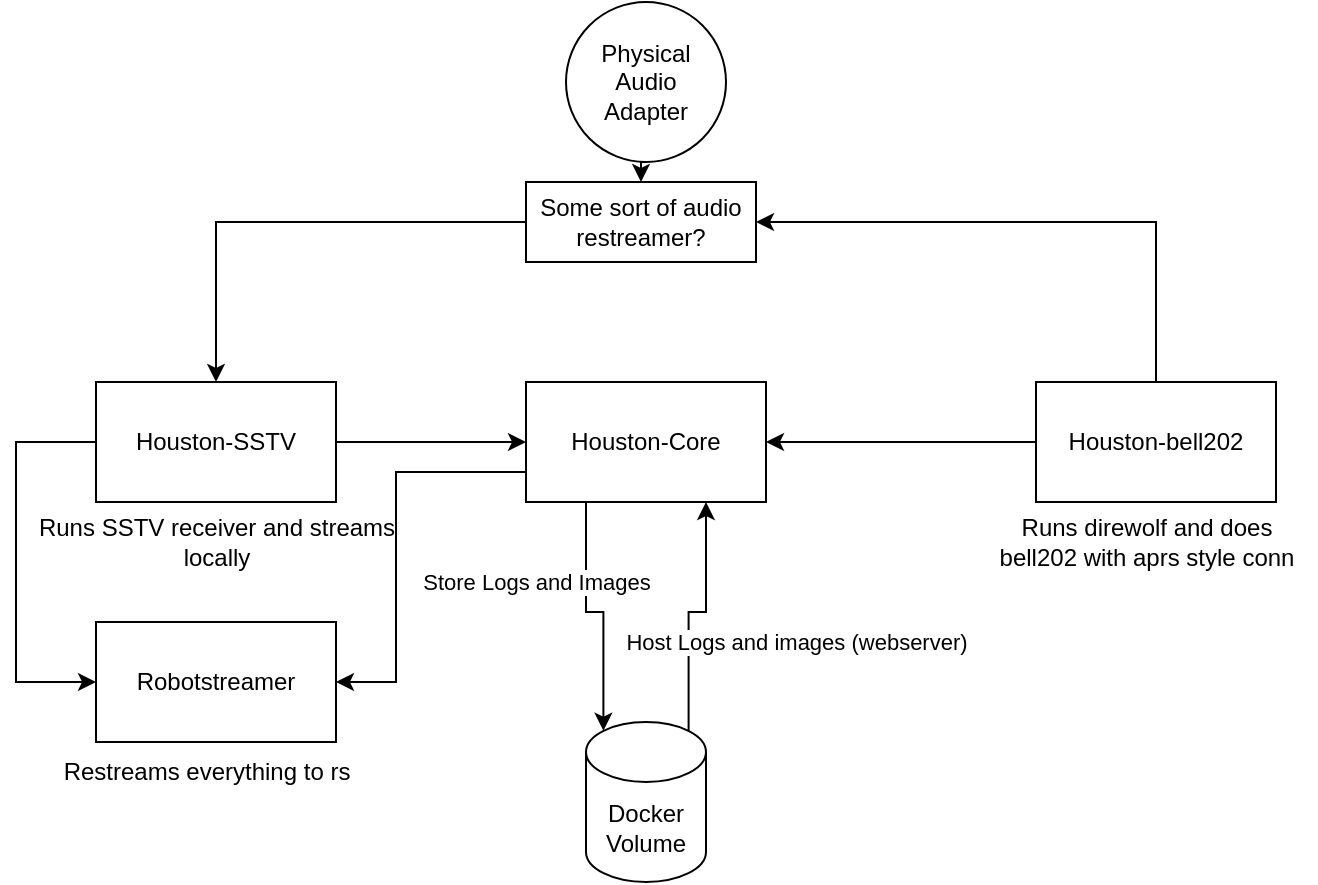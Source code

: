 <?xml version="1.0" encoding="UTF-8"?>
<mxfile version="20.2.7" type="device">
  <diagram id="ZUCljjVQ4_z3qXZLYxh9" name="Page-1">
    <mxGraphModel dx="1422" dy="684" grid="1" gridSize="10" guides="1" tooltips="1" connect="1" arrows="1" fold="1" page="1" pageScale="1" pageWidth="850" pageHeight="1100" math="0" shadow="0">
      <root>
        <mxCell id="0" />
        <mxCell id="1" parent="0" />
        <mxCell id="SkQDuvA7Z922PXuxOzho-3" value="&lt;div&gt;Store Logs and Images&lt;/div&gt;" style="edgeStyle=orthogonalEdgeStyle;rounded=0;orthogonalLoop=1;jettySize=auto;html=1;exitX=0.25;exitY=1;exitDx=0;exitDy=0;entryX=0.145;entryY=0;entryDx=0;entryDy=4.35;entryPerimeter=0;" parent="1" source="SkQDuvA7Z922PXuxOzho-1" target="SkQDuvA7Z922PXuxOzho-2" edge="1">
          <mxGeometry x="-0.35" y="-25" relative="1" as="geometry">
            <mxPoint as="offset" />
          </mxGeometry>
        </mxCell>
        <mxCell id="SkQDuvA7Z922PXuxOzho-20" style="edgeStyle=orthogonalEdgeStyle;rounded=0;orthogonalLoop=1;jettySize=auto;html=1;exitX=0;exitY=0.75;exitDx=0;exitDy=0;entryX=1;entryY=0.5;entryDx=0;entryDy=0;" parent="1" source="SkQDuvA7Z922PXuxOzho-1" target="SkQDuvA7Z922PXuxOzho-17" edge="1">
          <mxGeometry relative="1" as="geometry">
            <Array as="points">
              <mxPoint x="300" y="245" />
              <mxPoint x="300" y="350" />
            </Array>
          </mxGeometry>
        </mxCell>
        <mxCell id="SkQDuvA7Z922PXuxOzho-1" value="&lt;div&gt;Houston-Core&lt;/div&gt;" style="rounded=0;whiteSpace=wrap;html=1;" parent="1" vertex="1">
          <mxGeometry x="365" y="200" width="120" height="60" as="geometry" />
        </mxCell>
        <mxCell id="SkQDuvA7Z922PXuxOzho-4" value="&lt;div&gt;Host Logs and images (webserver)&lt;/div&gt;" style="edgeStyle=orthogonalEdgeStyle;rounded=0;orthogonalLoop=1;jettySize=auto;html=1;exitX=0.855;exitY=0;exitDx=0;exitDy=4.35;exitPerimeter=0;entryX=0.75;entryY=1;entryDx=0;entryDy=0;" parent="1" source="SkQDuvA7Z922PXuxOzho-2" target="SkQDuvA7Z922PXuxOzho-1" edge="1">
          <mxGeometry x="0.106" y="-47" relative="1" as="geometry">
            <mxPoint x="-2" y="15" as="offset" />
          </mxGeometry>
        </mxCell>
        <mxCell id="SkQDuvA7Z922PXuxOzho-2" value="Docker Volume" style="shape=cylinder3;whiteSpace=wrap;html=1;boundedLbl=1;backgroundOutline=1;size=15;" parent="1" vertex="1">
          <mxGeometry x="395" y="370" width="60" height="80" as="geometry" />
        </mxCell>
        <mxCell id="SkQDuvA7Z922PXuxOzho-15" style="edgeStyle=orthogonalEdgeStyle;rounded=0;orthogonalLoop=1;jettySize=auto;html=1;exitX=1;exitY=0.5;exitDx=0;exitDy=0;entryX=0;entryY=0.5;entryDx=0;entryDy=0;" parent="1" source="SkQDuvA7Z922PXuxOzho-5" target="SkQDuvA7Z922PXuxOzho-1" edge="1">
          <mxGeometry relative="1" as="geometry" />
        </mxCell>
        <mxCell id="SkQDuvA7Z922PXuxOzho-19" style="edgeStyle=orthogonalEdgeStyle;rounded=0;orthogonalLoop=1;jettySize=auto;html=1;exitX=0;exitY=0.5;exitDx=0;exitDy=0;entryX=0;entryY=0.5;entryDx=0;entryDy=0;" parent="1" source="SkQDuvA7Z922PXuxOzho-5" target="SkQDuvA7Z922PXuxOzho-17" edge="1">
          <mxGeometry relative="1" as="geometry">
            <Array as="points">
              <mxPoint x="110" y="230" />
              <mxPoint x="110" y="350" />
            </Array>
          </mxGeometry>
        </mxCell>
        <mxCell id="SkQDuvA7Z922PXuxOzho-5" value="&lt;div&gt;Houston-SSTV&lt;/div&gt;" style="rounded=0;whiteSpace=wrap;html=1;" parent="1" vertex="1">
          <mxGeometry x="150" y="200" width="120" height="60" as="geometry" />
        </mxCell>
        <mxCell id="SkQDuvA7Z922PXuxOzho-6" value="Runs SSTV receiver and streams&lt;br&gt;&lt;div&gt;locally&lt;/div&gt;" style="text;html=1;align=center;verticalAlign=middle;resizable=0;points=[];autosize=1;strokeColor=none;fillColor=none;" parent="1" vertex="1">
          <mxGeometry x="110" y="260" width="200" height="40" as="geometry" />
        </mxCell>
        <mxCell id="SkQDuvA7Z922PXuxOzho-10" style="edgeStyle=orthogonalEdgeStyle;rounded=0;orthogonalLoop=1;jettySize=auto;html=1;exitX=0.5;exitY=1;exitDx=0;exitDy=0;entryX=0.5;entryY=0;entryDx=0;entryDy=0;" parent="1" source="SkQDuvA7Z922PXuxOzho-8" target="SkQDuvA7Z922PXuxOzho-9" edge="1">
          <mxGeometry relative="1" as="geometry" />
        </mxCell>
        <mxCell id="SkQDuvA7Z922PXuxOzho-8" value="&lt;div&gt;Physical Audio&lt;/div&gt;&lt;div&gt;Adapter&lt;br&gt;&lt;/div&gt;" style="ellipse;whiteSpace=wrap;html=1;aspect=fixed;" parent="1" vertex="1">
          <mxGeometry x="385" y="10" width="80" height="80" as="geometry" />
        </mxCell>
        <mxCell id="SkQDuvA7Z922PXuxOzho-11" style="edgeStyle=orthogonalEdgeStyle;rounded=0;orthogonalLoop=1;jettySize=auto;html=1;exitX=0;exitY=0.5;exitDx=0;exitDy=0;entryX=0.5;entryY=0;entryDx=0;entryDy=0;" parent="1" source="SkQDuvA7Z922PXuxOzho-9" target="SkQDuvA7Z922PXuxOzho-5" edge="1">
          <mxGeometry relative="1" as="geometry" />
        </mxCell>
        <mxCell id="SkQDuvA7Z922PXuxOzho-9" value="Some sort of audio restreamer?" style="rounded=0;whiteSpace=wrap;html=1;" parent="1" vertex="1">
          <mxGeometry x="365" y="100" width="115" height="40" as="geometry" />
        </mxCell>
        <mxCell id="SkQDuvA7Z922PXuxOzho-14" style="edgeStyle=orthogonalEdgeStyle;rounded=0;orthogonalLoop=1;jettySize=auto;html=1;exitX=0.5;exitY=0;exitDx=0;exitDy=0;entryX=1;entryY=0.5;entryDx=0;entryDy=0;" parent="1" source="SkQDuvA7Z922PXuxOzho-12" target="SkQDuvA7Z922PXuxOzho-9" edge="1">
          <mxGeometry relative="1" as="geometry" />
        </mxCell>
        <mxCell id="SkQDuvA7Z922PXuxOzho-16" style="edgeStyle=orthogonalEdgeStyle;rounded=0;orthogonalLoop=1;jettySize=auto;html=1;exitX=0;exitY=0.5;exitDx=0;exitDy=0;entryX=1;entryY=0.5;entryDx=0;entryDy=0;" parent="1" source="SkQDuvA7Z922PXuxOzho-12" target="SkQDuvA7Z922PXuxOzho-1" edge="1">
          <mxGeometry relative="1" as="geometry" />
        </mxCell>
        <mxCell id="SkQDuvA7Z922PXuxOzho-12" value="Houston-bell202" style="rounded=0;whiteSpace=wrap;html=1;" parent="1" vertex="1">
          <mxGeometry x="620" y="200" width="120" height="60" as="geometry" />
        </mxCell>
        <mxCell id="SkQDuvA7Z922PXuxOzho-13" value="&lt;div&gt;Runs direwolf and does&lt;/div&gt;&lt;div&gt;bell202 with aprs style conn&lt;br&gt;&lt;/div&gt;" style="text;html=1;align=center;verticalAlign=middle;resizable=0;points=[];autosize=1;strokeColor=none;fillColor=none;" parent="1" vertex="1">
          <mxGeometry x="590" y="260" width="170" height="40" as="geometry" />
        </mxCell>
        <mxCell id="SkQDuvA7Z922PXuxOzho-17" value="&lt;div&gt;Robotstreamer&lt;/div&gt;" style="rounded=0;whiteSpace=wrap;html=1;" parent="1" vertex="1">
          <mxGeometry x="150" y="320" width="120" height="60" as="geometry" />
        </mxCell>
        <mxCell id="SkQDuvA7Z922PXuxOzho-18" value="Restreams everything to rs" style="text;html=1;align=center;verticalAlign=middle;resizable=0;points=[];autosize=1;strokeColor=none;fillColor=none;" parent="1" vertex="1">
          <mxGeometry x="120" y="380" width="170" height="30" as="geometry" />
        </mxCell>
      </root>
    </mxGraphModel>
  </diagram>
</mxfile>
